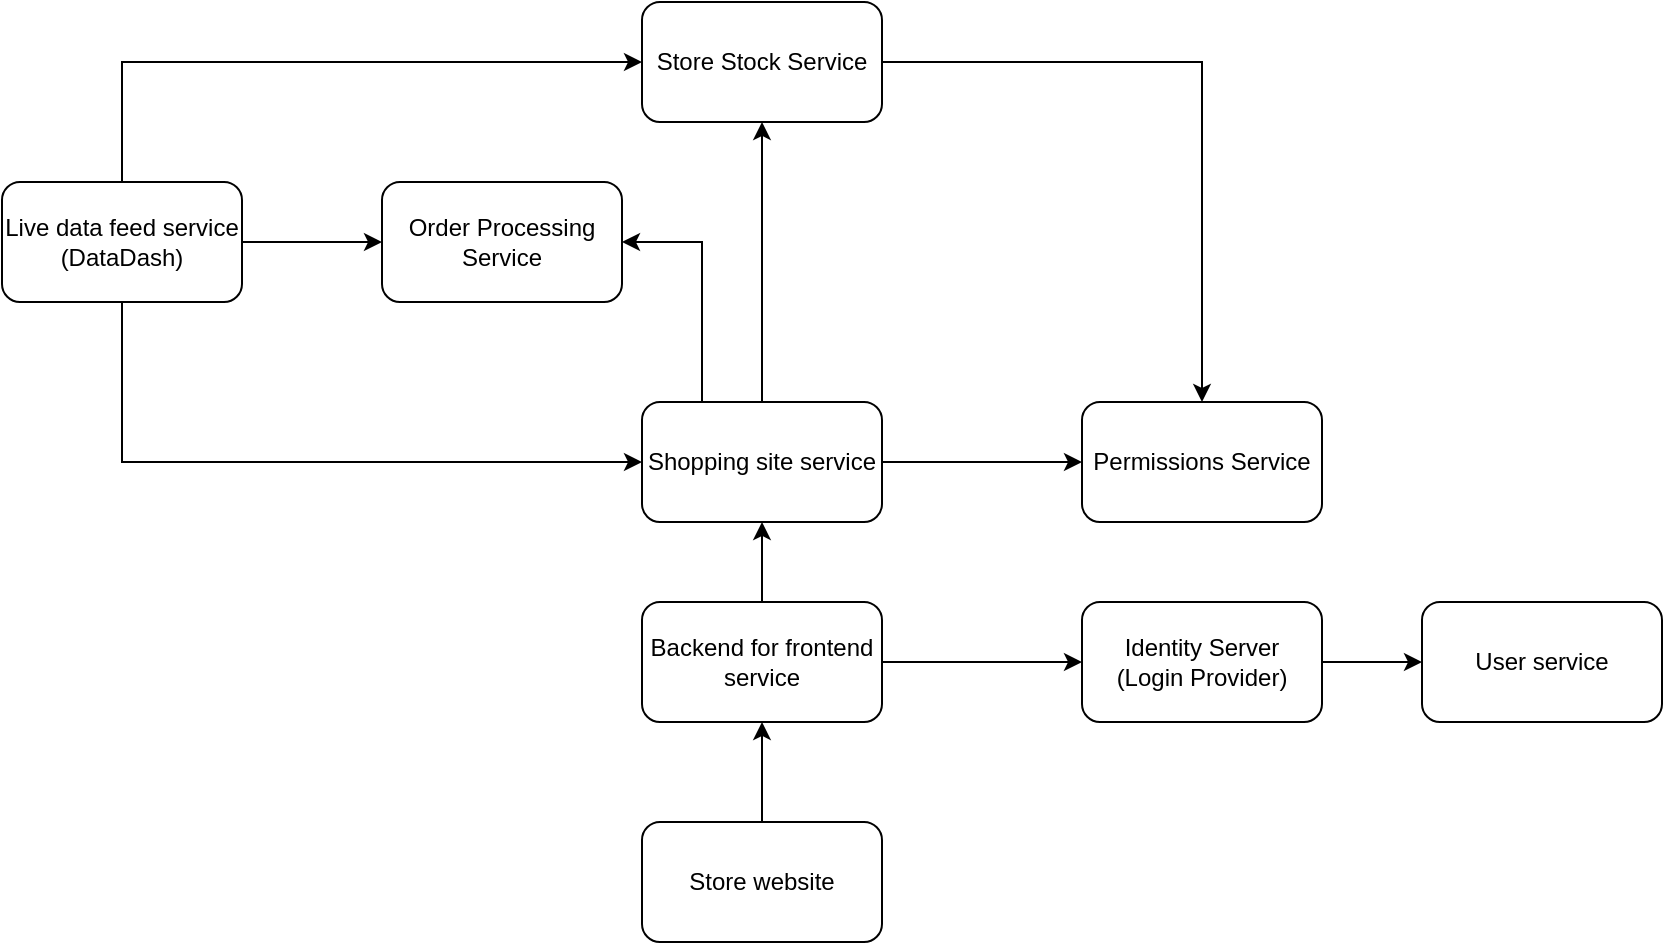 <mxfile version="20.6.2" type="device"><diagram id="EwcyAyC7wj1aiXXHVa0M" name="Page-1"><mxGraphModel dx="942" dy="808" grid="1" gridSize="10" guides="1" tooltips="1" connect="1" arrows="1" fold="1" page="1" pageScale="1" pageWidth="827" pageHeight="1169" math="0" shadow="0"><root><mxCell id="0"/><mxCell id="1" parent="0"/><mxCell id="0PbqTdvOZNQGRjpgiwxt-2" value="" style="edgeStyle=orthogonalEdgeStyle;rounded=0;orthogonalLoop=1;jettySize=auto;html=1;" edge="1" parent="1" source="AhRokJISQJQaNf0HCL8J-8" target="AhRokJISQJQaNf0HCL8J-9"><mxGeometry relative="1" as="geometry"/></mxCell><mxCell id="0PbqTdvOZNQGRjpgiwxt-11" style="edgeStyle=orthogonalEdgeStyle;rounded=0;orthogonalLoop=1;jettySize=auto;html=1;exitX=0.25;exitY=0;exitDx=0;exitDy=0;entryX=1;entryY=0.5;entryDx=0;entryDy=0;" edge="1" parent="1" source="AhRokJISQJQaNf0HCL8J-8" target="pnGMY8vAPdY2Lq_bLtP3-1"><mxGeometry relative="1" as="geometry"/></mxCell><mxCell id="AhRokJISQJQaNf0HCL8J-8" value="Shopping site service" style="rounded=1;whiteSpace=wrap;html=1;" parent="1" vertex="1"><mxGeometry x="360" y="620" width="120" height="60" as="geometry"/></mxCell><mxCell id="0PbqTdvOZNQGRjpgiwxt-6" style="edgeStyle=orthogonalEdgeStyle;rounded=0;orthogonalLoop=1;jettySize=auto;html=1;exitX=1;exitY=0.5;exitDx=0;exitDy=0;entryX=0.5;entryY=0;entryDx=0;entryDy=0;" edge="1" parent="1" source="AhRokJISQJQaNf0HCL8J-9" target="AhRokJISQJQaNf0HCL8J-13"><mxGeometry relative="1" as="geometry"/></mxCell><mxCell id="AhRokJISQJQaNf0HCL8J-9" value="Store Stock Service" style="rounded=1;whiteSpace=wrap;html=1;" parent="1" vertex="1"><mxGeometry x="360" y="420" width="120" height="60" as="geometry"/></mxCell><mxCell id="AhRokJISQJQaNf0HCL8J-12" value="User service" style="rounded=1;whiteSpace=wrap;html=1;" parent="1" vertex="1"><mxGeometry x="750" y="720" width="120" height="60" as="geometry"/></mxCell><mxCell id="AhRokJISQJQaNf0HCL8J-13" value="Permissions Service" style="rounded=1;whiteSpace=wrap;html=1;" parent="1" vertex="1"><mxGeometry x="580" y="620" width="120" height="60" as="geometry"/></mxCell><mxCell id="AhRokJISQJQaNf0HCL8J-24" value="" style="edgeStyle=orthogonalEdgeStyle;rounded=0;orthogonalLoop=1;jettySize=auto;html=1;" parent="1" source="AhRokJISQJQaNf0HCL8J-14" target="AhRokJISQJQaNf0HCL8J-12" edge="1"><mxGeometry relative="1" as="geometry"/></mxCell><mxCell id="AhRokJISQJQaNf0HCL8J-14" value="Identity Server&lt;br&gt;(Login Provider)" style="rounded=1;whiteSpace=wrap;html=1;" parent="1" vertex="1"><mxGeometry x="580" y="720" width="120" height="60" as="geometry"/></mxCell><mxCell id="0PbqTdvOZNQGRjpgiwxt-10" style="edgeStyle=orthogonalEdgeStyle;rounded=0;orthogonalLoop=1;jettySize=auto;html=1;exitX=0.5;exitY=0;exitDx=0;exitDy=0;entryX=0;entryY=0.5;entryDx=0;entryDy=0;" edge="1" parent="1" source="AhRokJISQJQaNf0HCL8J-15" target="AhRokJISQJQaNf0HCL8J-9"><mxGeometry relative="1" as="geometry"/></mxCell><mxCell id="0PbqTdvOZNQGRjpgiwxt-12" style="edgeStyle=orthogonalEdgeStyle;rounded=0;orthogonalLoop=1;jettySize=auto;html=1;exitX=1;exitY=0.5;exitDx=0;exitDy=0;entryX=0;entryY=0.5;entryDx=0;entryDy=0;" edge="1" parent="1" source="AhRokJISQJQaNf0HCL8J-15" target="pnGMY8vAPdY2Lq_bLtP3-1"><mxGeometry relative="1" as="geometry"/></mxCell><mxCell id="AhRokJISQJQaNf0HCL8J-15" value="Live data feed service&lt;br&gt;(DataDash)" style="rounded=1;whiteSpace=wrap;html=1;" parent="1" vertex="1"><mxGeometry x="40" y="510" width="120" height="60" as="geometry"/></mxCell><mxCell id="AhRokJISQJQaNf0HCL8J-18" value="" style="endArrow=classic;html=1;rounded=0;exitX=1;exitY=0.5;exitDx=0;exitDy=0;entryX=0;entryY=0.5;entryDx=0;entryDy=0;" parent="1" source="AhRokJISQJQaNf0HCL8J-8" target="AhRokJISQJQaNf0HCL8J-13" edge="1"><mxGeometry width="50" height="50" relative="1" as="geometry"><mxPoint x="530" y="650" as="sourcePoint"/><mxPoint x="580" y="600" as="targetPoint"/></mxGeometry></mxCell><mxCell id="AhRokJISQJQaNf0HCL8J-22" value="" style="edgeStyle=orthogonalEdgeStyle;rounded=0;orthogonalLoop=1;jettySize=auto;html=1;" parent="1" source="AhRokJISQJQaNf0HCL8J-19" target="AhRokJISQJQaNf0HCL8J-8" edge="1"><mxGeometry relative="1" as="geometry"/></mxCell><mxCell id="AhRokJISQJQaNf0HCL8J-23" value="" style="edgeStyle=orthogonalEdgeStyle;rounded=0;orthogonalLoop=1;jettySize=auto;html=1;" parent="1" source="AhRokJISQJQaNf0HCL8J-19" target="AhRokJISQJQaNf0HCL8J-14" edge="1"><mxGeometry relative="1" as="geometry"/></mxCell><mxCell id="AhRokJISQJQaNf0HCL8J-19" value="Backend for frontend service" style="rounded=1;whiteSpace=wrap;html=1;" parent="1" vertex="1"><mxGeometry x="360" y="720" width="120" height="60" as="geometry"/></mxCell><mxCell id="AhRokJISQJQaNf0HCL8J-21" value="" style="edgeStyle=orthogonalEdgeStyle;rounded=0;orthogonalLoop=1;jettySize=auto;html=1;" parent="1" source="AhRokJISQJQaNf0HCL8J-20" target="AhRokJISQJQaNf0HCL8J-19" edge="1"><mxGeometry relative="1" as="geometry"/></mxCell><mxCell id="AhRokJISQJQaNf0HCL8J-20" value="Store website" style="rounded=1;whiteSpace=wrap;html=1;" parent="1" vertex="1"><mxGeometry x="360" y="830" width="120" height="60" as="geometry"/></mxCell><mxCell id="pnGMY8vAPdY2Lq_bLtP3-1" value="Order Processing Service" style="rounded=1;whiteSpace=wrap;html=1;" parent="1" vertex="1"><mxGeometry x="230" y="510" width="120" height="60" as="geometry"/></mxCell><mxCell id="pnGMY8vAPdY2Lq_bLtP3-4" value="" style="endArrow=classic;html=1;rounded=0;entryX=0;entryY=0.5;entryDx=0;entryDy=0;exitX=0.5;exitY=1;exitDx=0;exitDy=0;" parent="1" source="AhRokJISQJQaNf0HCL8J-15" target="AhRokJISQJQaNf0HCL8J-8" edge="1"><mxGeometry width="50" height="50" relative="1" as="geometry"><mxPoint x="280" y="690" as="sourcePoint"/><mxPoint x="330" y="640" as="targetPoint"/><Array as="points"><mxPoint x="100" y="650"/></Array></mxGeometry></mxCell></root></mxGraphModel></diagram></mxfile>